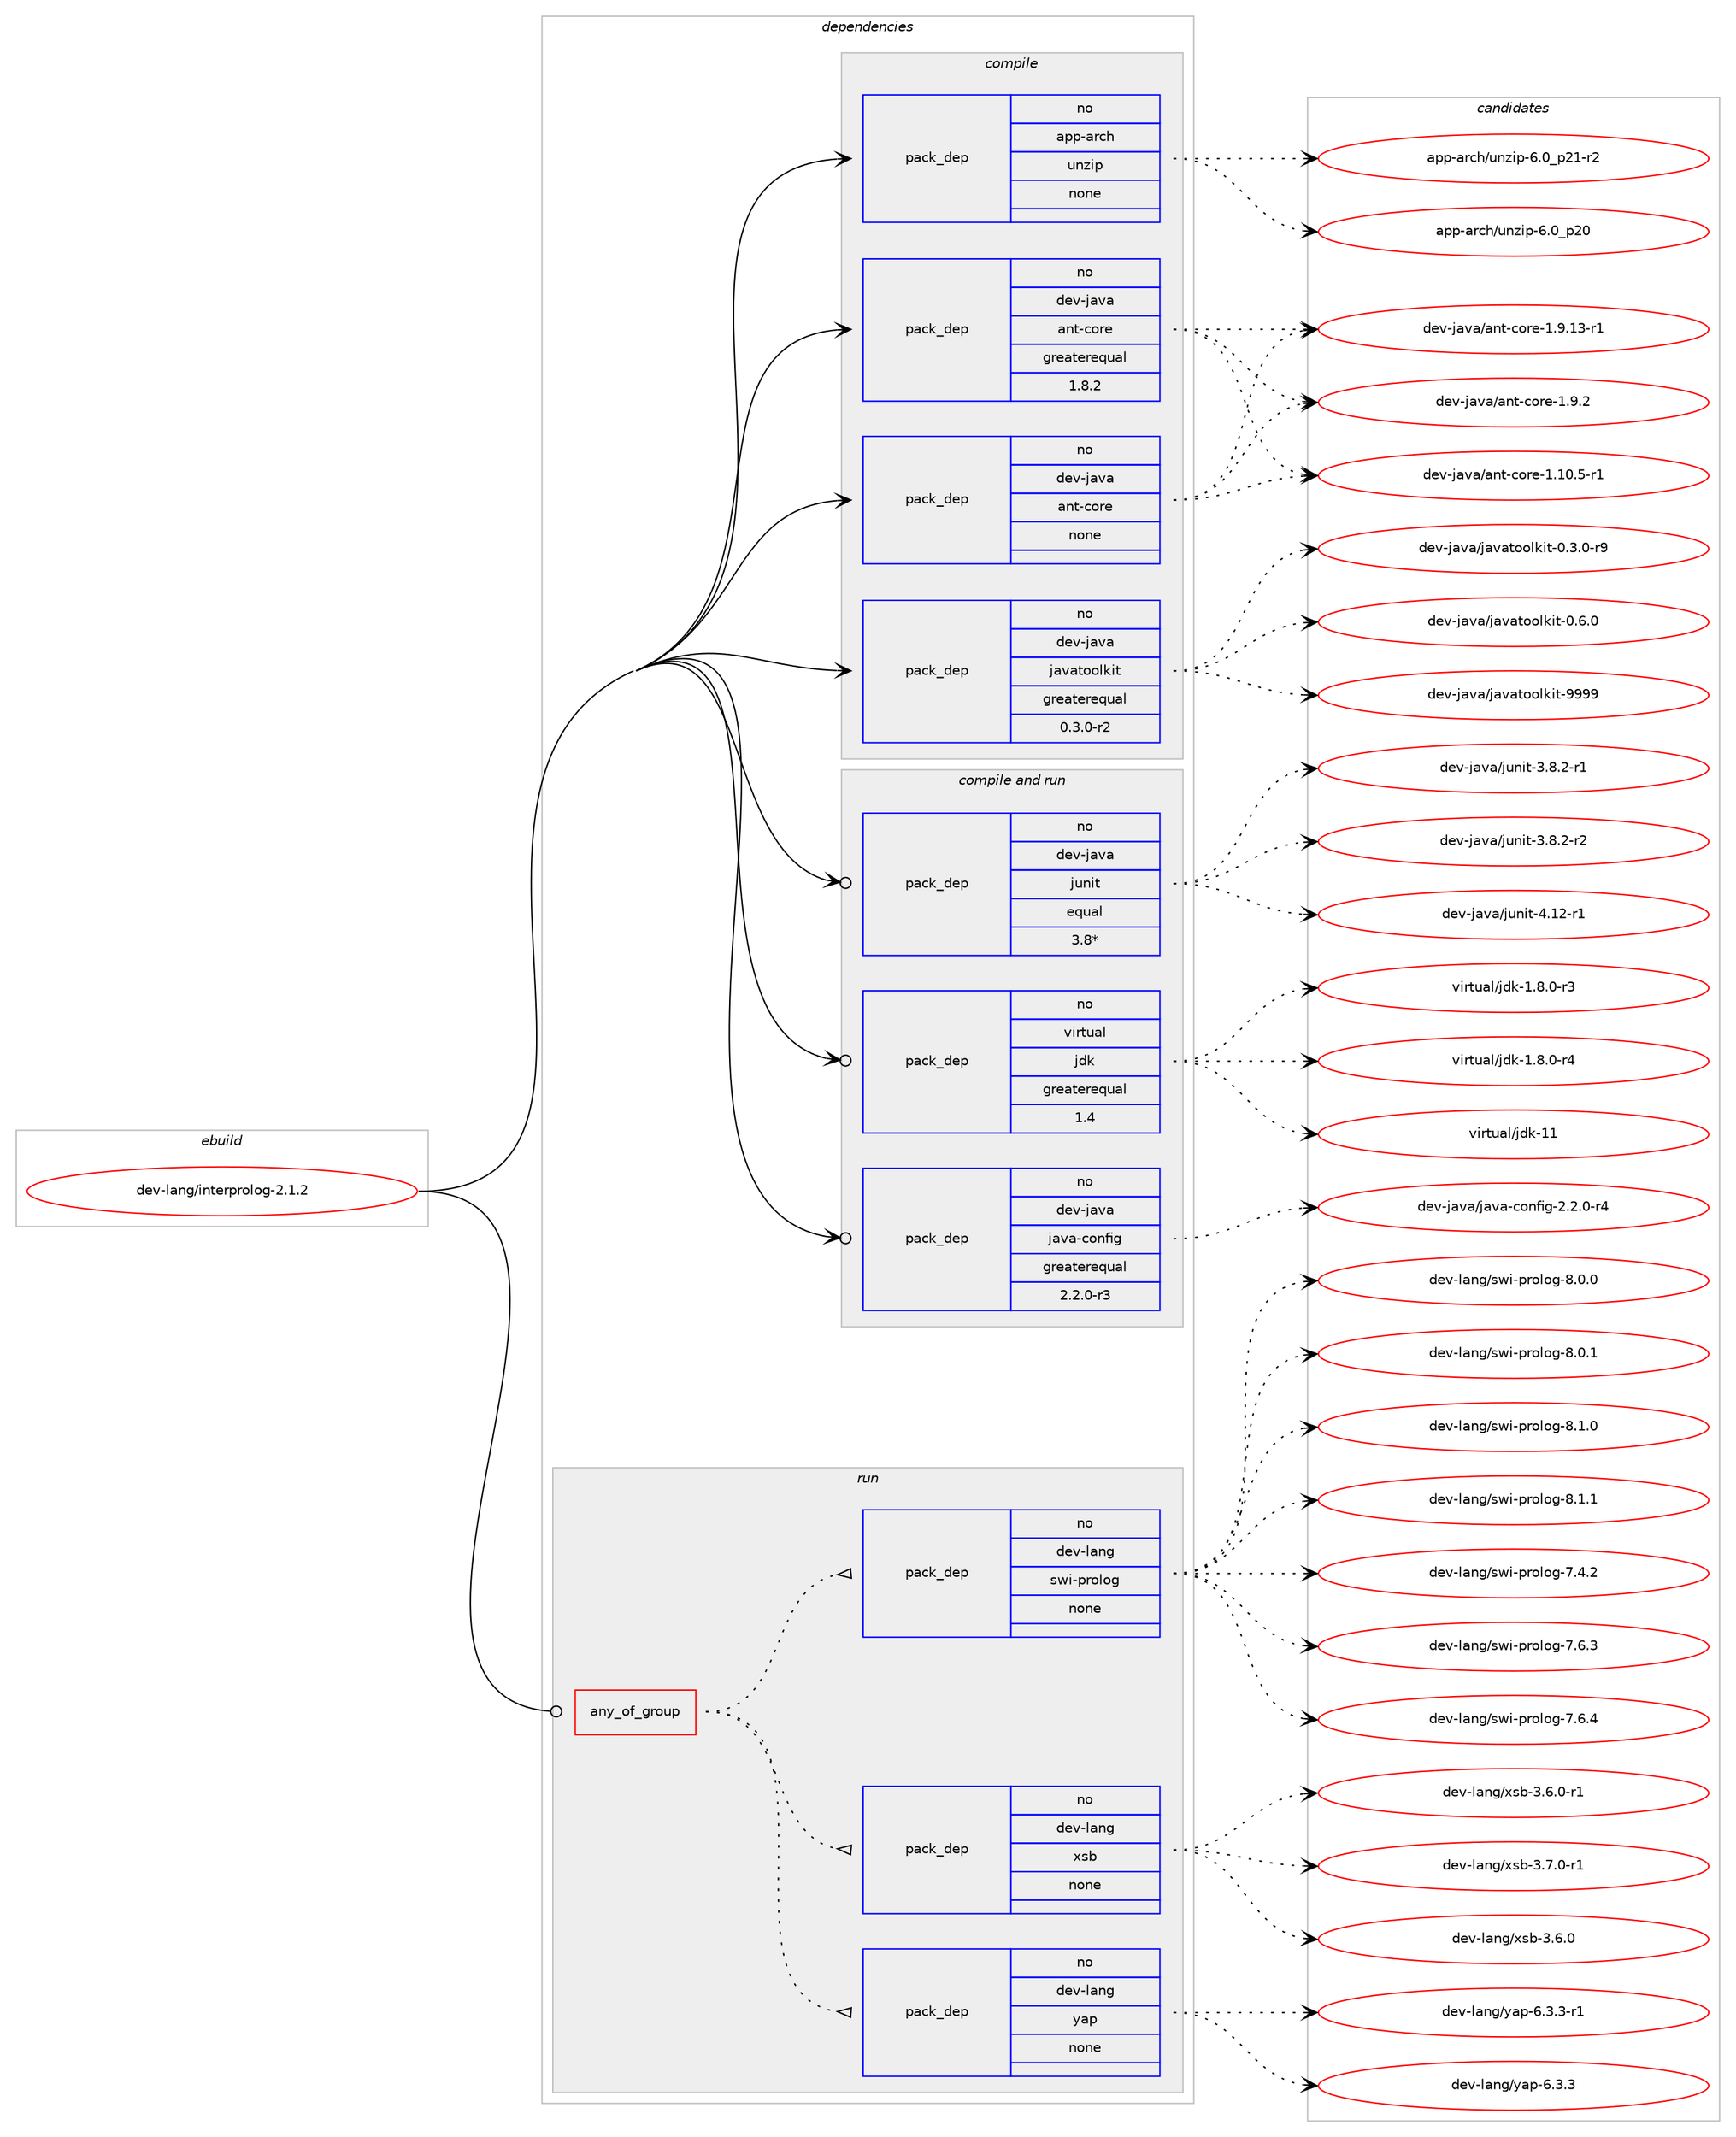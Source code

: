digraph prolog {

# *************
# Graph options
# *************

newrank=true;
concentrate=true;
compound=true;
graph [rankdir=LR,fontname=Helvetica,fontsize=10,ranksep=1.5];#, ranksep=2.5, nodesep=0.2];
edge  [arrowhead=vee];
node  [fontname=Helvetica,fontsize=10];

# **********
# The ebuild
# **********

subgraph cluster_leftcol {
color=gray;
rank=same;
label=<<i>ebuild</i>>;
id [label="dev-lang/interprolog-2.1.2", color=red, width=4, href="../dev-lang/interprolog-2.1.2.svg"];
}

# ****************
# The dependencies
# ****************

subgraph cluster_midcol {
color=gray;
label=<<i>dependencies</i>>;
subgraph cluster_compile {
fillcolor="#eeeeee";
style=filled;
label=<<i>compile</i>>;
subgraph pack972938 {
dependency1359156 [label=<<TABLE BORDER="0" CELLBORDER="1" CELLSPACING="0" CELLPADDING="4" WIDTH="220"><TR><TD ROWSPAN="6" CELLPADDING="30">pack_dep</TD></TR><TR><TD WIDTH="110">no</TD></TR><TR><TD>app-arch</TD></TR><TR><TD>unzip</TD></TR><TR><TD>none</TD></TR><TR><TD></TD></TR></TABLE>>, shape=none, color=blue];
}
id:e -> dependency1359156:w [weight=20,style="solid",arrowhead="vee"];
subgraph pack972939 {
dependency1359157 [label=<<TABLE BORDER="0" CELLBORDER="1" CELLSPACING="0" CELLPADDING="4" WIDTH="220"><TR><TD ROWSPAN="6" CELLPADDING="30">pack_dep</TD></TR><TR><TD WIDTH="110">no</TD></TR><TR><TD>dev-java</TD></TR><TR><TD>ant-core</TD></TR><TR><TD>greaterequal</TD></TR><TR><TD>1.8.2</TD></TR></TABLE>>, shape=none, color=blue];
}
id:e -> dependency1359157:w [weight=20,style="solid",arrowhead="vee"];
subgraph pack972940 {
dependency1359158 [label=<<TABLE BORDER="0" CELLBORDER="1" CELLSPACING="0" CELLPADDING="4" WIDTH="220"><TR><TD ROWSPAN="6" CELLPADDING="30">pack_dep</TD></TR><TR><TD WIDTH="110">no</TD></TR><TR><TD>dev-java</TD></TR><TR><TD>ant-core</TD></TR><TR><TD>none</TD></TR><TR><TD></TD></TR></TABLE>>, shape=none, color=blue];
}
id:e -> dependency1359158:w [weight=20,style="solid",arrowhead="vee"];
subgraph pack972941 {
dependency1359159 [label=<<TABLE BORDER="0" CELLBORDER="1" CELLSPACING="0" CELLPADDING="4" WIDTH="220"><TR><TD ROWSPAN="6" CELLPADDING="30">pack_dep</TD></TR><TR><TD WIDTH="110">no</TD></TR><TR><TD>dev-java</TD></TR><TR><TD>javatoolkit</TD></TR><TR><TD>greaterequal</TD></TR><TR><TD>0.3.0-r2</TD></TR></TABLE>>, shape=none, color=blue];
}
id:e -> dependency1359159:w [weight=20,style="solid",arrowhead="vee"];
}
subgraph cluster_compileandrun {
fillcolor="#eeeeee";
style=filled;
label=<<i>compile and run</i>>;
subgraph pack972942 {
dependency1359160 [label=<<TABLE BORDER="0" CELLBORDER="1" CELLSPACING="0" CELLPADDING="4" WIDTH="220"><TR><TD ROWSPAN="6" CELLPADDING="30">pack_dep</TD></TR><TR><TD WIDTH="110">no</TD></TR><TR><TD>dev-java</TD></TR><TR><TD>java-config</TD></TR><TR><TD>greaterequal</TD></TR><TR><TD>2.2.0-r3</TD></TR></TABLE>>, shape=none, color=blue];
}
id:e -> dependency1359160:w [weight=20,style="solid",arrowhead="odotvee"];
subgraph pack972943 {
dependency1359161 [label=<<TABLE BORDER="0" CELLBORDER="1" CELLSPACING="0" CELLPADDING="4" WIDTH="220"><TR><TD ROWSPAN="6" CELLPADDING="30">pack_dep</TD></TR><TR><TD WIDTH="110">no</TD></TR><TR><TD>dev-java</TD></TR><TR><TD>junit</TD></TR><TR><TD>equal</TD></TR><TR><TD>3.8*</TD></TR></TABLE>>, shape=none, color=blue];
}
id:e -> dependency1359161:w [weight=20,style="solid",arrowhead="odotvee"];
subgraph pack972944 {
dependency1359162 [label=<<TABLE BORDER="0" CELLBORDER="1" CELLSPACING="0" CELLPADDING="4" WIDTH="220"><TR><TD ROWSPAN="6" CELLPADDING="30">pack_dep</TD></TR><TR><TD WIDTH="110">no</TD></TR><TR><TD>virtual</TD></TR><TR><TD>jdk</TD></TR><TR><TD>greaterequal</TD></TR><TR><TD>1.4</TD></TR></TABLE>>, shape=none, color=blue];
}
id:e -> dependency1359162:w [weight=20,style="solid",arrowhead="odotvee"];
}
subgraph cluster_run {
fillcolor="#eeeeee";
style=filled;
label=<<i>run</i>>;
subgraph any21929 {
dependency1359163 [label=<<TABLE BORDER="0" CELLBORDER="1" CELLSPACING="0" CELLPADDING="4"><TR><TD CELLPADDING="10">any_of_group</TD></TR></TABLE>>, shape=none, color=red];subgraph pack972945 {
dependency1359164 [label=<<TABLE BORDER="0" CELLBORDER="1" CELLSPACING="0" CELLPADDING="4" WIDTH="220"><TR><TD ROWSPAN="6" CELLPADDING="30">pack_dep</TD></TR><TR><TD WIDTH="110">no</TD></TR><TR><TD>dev-lang</TD></TR><TR><TD>xsb</TD></TR><TR><TD>none</TD></TR><TR><TD></TD></TR></TABLE>>, shape=none, color=blue];
}
dependency1359163:e -> dependency1359164:w [weight=20,style="dotted",arrowhead="oinv"];
subgraph pack972946 {
dependency1359165 [label=<<TABLE BORDER="0" CELLBORDER="1" CELLSPACING="0" CELLPADDING="4" WIDTH="220"><TR><TD ROWSPAN="6" CELLPADDING="30">pack_dep</TD></TR><TR><TD WIDTH="110">no</TD></TR><TR><TD>dev-lang</TD></TR><TR><TD>swi-prolog</TD></TR><TR><TD>none</TD></TR><TR><TD></TD></TR></TABLE>>, shape=none, color=blue];
}
dependency1359163:e -> dependency1359165:w [weight=20,style="dotted",arrowhead="oinv"];
subgraph pack972947 {
dependency1359166 [label=<<TABLE BORDER="0" CELLBORDER="1" CELLSPACING="0" CELLPADDING="4" WIDTH="220"><TR><TD ROWSPAN="6" CELLPADDING="30">pack_dep</TD></TR><TR><TD WIDTH="110">no</TD></TR><TR><TD>dev-lang</TD></TR><TR><TD>yap</TD></TR><TR><TD>none</TD></TR><TR><TD></TD></TR></TABLE>>, shape=none, color=blue];
}
dependency1359163:e -> dependency1359166:w [weight=20,style="dotted",arrowhead="oinv"];
}
id:e -> dependency1359163:w [weight=20,style="solid",arrowhead="odot"];
}
}

# **************
# The candidates
# **************

subgraph cluster_choices {
rank=same;
color=gray;
label=<<i>candidates</i>>;

subgraph choice972938 {
color=black;
nodesep=1;
choice971121124597114991044711711012210511245544648951125048 [label="app-arch/unzip-6.0_p20", color=red, width=4,href="../app-arch/unzip-6.0_p20.svg"];
choice9711211245971149910447117110122105112455446489511250494511450 [label="app-arch/unzip-6.0_p21-r2", color=red, width=4,href="../app-arch/unzip-6.0_p21-r2.svg"];
dependency1359156:e -> choice971121124597114991044711711012210511245544648951125048:w [style=dotted,weight="100"];
dependency1359156:e -> choice9711211245971149910447117110122105112455446489511250494511450:w [style=dotted,weight="100"];
}
subgraph choice972939 {
color=black;
nodesep=1;
choice10010111845106971189747971101164599111114101454946494846534511449 [label="dev-java/ant-core-1.10.5-r1", color=red, width=4,href="../dev-java/ant-core-1.10.5-r1.svg"];
choice10010111845106971189747971101164599111114101454946574649514511449 [label="dev-java/ant-core-1.9.13-r1", color=red, width=4,href="../dev-java/ant-core-1.9.13-r1.svg"];
choice10010111845106971189747971101164599111114101454946574650 [label="dev-java/ant-core-1.9.2", color=red, width=4,href="../dev-java/ant-core-1.9.2.svg"];
dependency1359157:e -> choice10010111845106971189747971101164599111114101454946494846534511449:w [style=dotted,weight="100"];
dependency1359157:e -> choice10010111845106971189747971101164599111114101454946574649514511449:w [style=dotted,weight="100"];
dependency1359157:e -> choice10010111845106971189747971101164599111114101454946574650:w [style=dotted,weight="100"];
}
subgraph choice972940 {
color=black;
nodesep=1;
choice10010111845106971189747971101164599111114101454946494846534511449 [label="dev-java/ant-core-1.10.5-r1", color=red, width=4,href="../dev-java/ant-core-1.10.5-r1.svg"];
choice10010111845106971189747971101164599111114101454946574649514511449 [label="dev-java/ant-core-1.9.13-r1", color=red, width=4,href="../dev-java/ant-core-1.9.13-r1.svg"];
choice10010111845106971189747971101164599111114101454946574650 [label="dev-java/ant-core-1.9.2", color=red, width=4,href="../dev-java/ant-core-1.9.2.svg"];
dependency1359158:e -> choice10010111845106971189747971101164599111114101454946494846534511449:w [style=dotted,weight="100"];
dependency1359158:e -> choice10010111845106971189747971101164599111114101454946574649514511449:w [style=dotted,weight="100"];
dependency1359158:e -> choice10010111845106971189747971101164599111114101454946574650:w [style=dotted,weight="100"];
}
subgraph choice972941 {
color=black;
nodesep=1;
choice1001011184510697118974710697118971161111111081071051164548465146484511457 [label="dev-java/javatoolkit-0.3.0-r9", color=red, width=4,href="../dev-java/javatoolkit-0.3.0-r9.svg"];
choice100101118451069711897471069711897116111111108107105116454846544648 [label="dev-java/javatoolkit-0.6.0", color=red, width=4,href="../dev-java/javatoolkit-0.6.0.svg"];
choice1001011184510697118974710697118971161111111081071051164557575757 [label="dev-java/javatoolkit-9999", color=red, width=4,href="../dev-java/javatoolkit-9999.svg"];
dependency1359159:e -> choice1001011184510697118974710697118971161111111081071051164548465146484511457:w [style=dotted,weight="100"];
dependency1359159:e -> choice100101118451069711897471069711897116111111108107105116454846544648:w [style=dotted,weight="100"];
dependency1359159:e -> choice1001011184510697118974710697118971161111111081071051164557575757:w [style=dotted,weight="100"];
}
subgraph choice972942 {
color=black;
nodesep=1;
choice10010111845106971189747106971189745991111101021051034550465046484511452 [label="dev-java/java-config-2.2.0-r4", color=red, width=4,href="../dev-java/java-config-2.2.0-r4.svg"];
dependency1359160:e -> choice10010111845106971189747106971189745991111101021051034550465046484511452:w [style=dotted,weight="100"];
}
subgraph choice972943 {
color=black;
nodesep=1;
choice100101118451069711897471061171101051164551465646504511449 [label="dev-java/junit-3.8.2-r1", color=red, width=4,href="../dev-java/junit-3.8.2-r1.svg"];
choice100101118451069711897471061171101051164551465646504511450 [label="dev-java/junit-3.8.2-r2", color=red, width=4,href="../dev-java/junit-3.8.2-r2.svg"];
choice1001011184510697118974710611711010511645524649504511449 [label="dev-java/junit-4.12-r1", color=red, width=4,href="../dev-java/junit-4.12-r1.svg"];
dependency1359161:e -> choice100101118451069711897471061171101051164551465646504511449:w [style=dotted,weight="100"];
dependency1359161:e -> choice100101118451069711897471061171101051164551465646504511450:w [style=dotted,weight="100"];
dependency1359161:e -> choice1001011184510697118974710611711010511645524649504511449:w [style=dotted,weight="100"];
}
subgraph choice972944 {
color=black;
nodesep=1;
choice11810511411611797108471061001074549465646484511451 [label="virtual/jdk-1.8.0-r3", color=red, width=4,href="../virtual/jdk-1.8.0-r3.svg"];
choice11810511411611797108471061001074549465646484511452 [label="virtual/jdk-1.8.0-r4", color=red, width=4,href="../virtual/jdk-1.8.0-r4.svg"];
choice1181051141161179710847106100107454949 [label="virtual/jdk-11", color=red, width=4,href="../virtual/jdk-11.svg"];
dependency1359162:e -> choice11810511411611797108471061001074549465646484511451:w [style=dotted,weight="100"];
dependency1359162:e -> choice11810511411611797108471061001074549465646484511452:w [style=dotted,weight="100"];
dependency1359162:e -> choice1181051141161179710847106100107454949:w [style=dotted,weight="100"];
}
subgraph choice972945 {
color=black;
nodesep=1;
choice10010111845108971101034712011598455146544648 [label="dev-lang/xsb-3.6.0", color=red, width=4,href="../dev-lang/xsb-3.6.0.svg"];
choice100101118451089711010347120115984551465446484511449 [label="dev-lang/xsb-3.6.0-r1", color=red, width=4,href="../dev-lang/xsb-3.6.0-r1.svg"];
choice100101118451089711010347120115984551465546484511449 [label="dev-lang/xsb-3.7.0-r1", color=red, width=4,href="../dev-lang/xsb-3.7.0-r1.svg"];
dependency1359164:e -> choice10010111845108971101034712011598455146544648:w [style=dotted,weight="100"];
dependency1359164:e -> choice100101118451089711010347120115984551465446484511449:w [style=dotted,weight="100"];
dependency1359164:e -> choice100101118451089711010347120115984551465546484511449:w [style=dotted,weight="100"];
}
subgraph choice972946 {
color=black;
nodesep=1;
choice10010111845108971101034711511910545112114111108111103455546524650 [label="dev-lang/swi-prolog-7.4.2", color=red, width=4,href="../dev-lang/swi-prolog-7.4.2.svg"];
choice10010111845108971101034711511910545112114111108111103455546544651 [label="dev-lang/swi-prolog-7.6.3", color=red, width=4,href="../dev-lang/swi-prolog-7.6.3.svg"];
choice10010111845108971101034711511910545112114111108111103455546544652 [label="dev-lang/swi-prolog-7.6.4", color=red, width=4,href="../dev-lang/swi-prolog-7.6.4.svg"];
choice10010111845108971101034711511910545112114111108111103455646484648 [label="dev-lang/swi-prolog-8.0.0", color=red, width=4,href="../dev-lang/swi-prolog-8.0.0.svg"];
choice10010111845108971101034711511910545112114111108111103455646484649 [label="dev-lang/swi-prolog-8.0.1", color=red, width=4,href="../dev-lang/swi-prolog-8.0.1.svg"];
choice10010111845108971101034711511910545112114111108111103455646494648 [label="dev-lang/swi-prolog-8.1.0", color=red, width=4,href="../dev-lang/swi-prolog-8.1.0.svg"];
choice10010111845108971101034711511910545112114111108111103455646494649 [label="dev-lang/swi-prolog-8.1.1", color=red, width=4,href="../dev-lang/swi-prolog-8.1.1.svg"];
dependency1359165:e -> choice10010111845108971101034711511910545112114111108111103455546524650:w [style=dotted,weight="100"];
dependency1359165:e -> choice10010111845108971101034711511910545112114111108111103455546544651:w [style=dotted,weight="100"];
dependency1359165:e -> choice10010111845108971101034711511910545112114111108111103455546544652:w [style=dotted,weight="100"];
dependency1359165:e -> choice10010111845108971101034711511910545112114111108111103455646484648:w [style=dotted,weight="100"];
dependency1359165:e -> choice10010111845108971101034711511910545112114111108111103455646484649:w [style=dotted,weight="100"];
dependency1359165:e -> choice10010111845108971101034711511910545112114111108111103455646494648:w [style=dotted,weight="100"];
dependency1359165:e -> choice10010111845108971101034711511910545112114111108111103455646494649:w [style=dotted,weight="100"];
}
subgraph choice972947 {
color=black;
nodesep=1;
choice10010111845108971101034712197112455446514651 [label="dev-lang/yap-6.3.3", color=red, width=4,href="../dev-lang/yap-6.3.3.svg"];
choice100101118451089711010347121971124554465146514511449 [label="dev-lang/yap-6.3.3-r1", color=red, width=4,href="../dev-lang/yap-6.3.3-r1.svg"];
dependency1359166:e -> choice10010111845108971101034712197112455446514651:w [style=dotted,weight="100"];
dependency1359166:e -> choice100101118451089711010347121971124554465146514511449:w [style=dotted,weight="100"];
}
}

}
